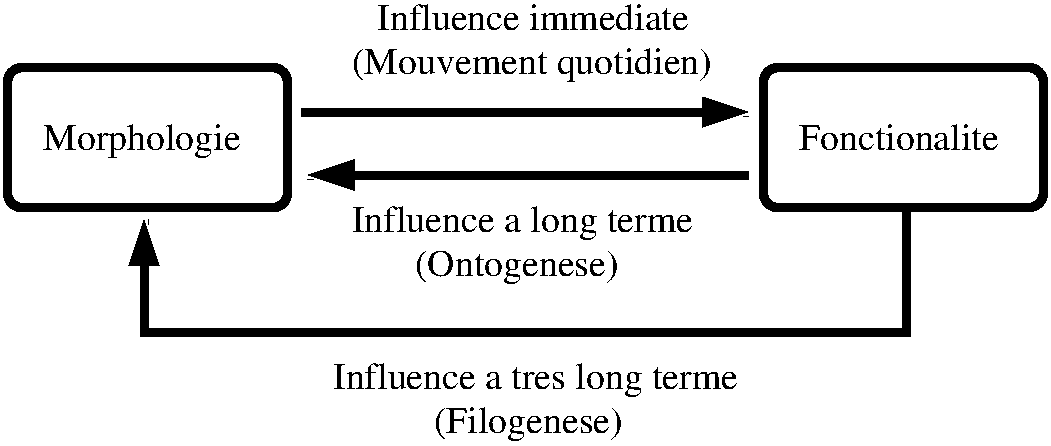 #FIG 3.2
Landscape
Center
Metric
Letter  
100.00
Single
-2
1200 2
6 3600 3150 6840 4005
2 1 0 5 0 7 100 0 -1 0.000 0 0 -1 1 0 2
	1 1 7.00 90.00 135.00
	 6795 3195 3645 3195
4 0 0 100 0 0 18 0.0000 0 255 2490 3960 3600 Influence a long terme\001
4 0 0 100 0 0 18 0.0000 0 255 1530 4410 3915 (Ontogenese)\001
-6
2 1 0 5 0 7 100 0 -1 0.000 0 0 -1 1 0 2
	1 1 7.00 90.00 135.00
	 3600 2745 6795 2745
2 4 0 5 0 7 100 0 -1 0.000 0 0 7 0 0 5
	 8900 3428 6900 3428 6900 2428 8900 2428 8900 3428
2 4 0 5 0 7 100 0 -1 0.000 0 0 7 0 0 5
	 3500 3428 1500 3428 1500 2428 3500 2428 3500 3428
2 1 0 5 0 7 100 0 -1 0.000 0 0 -1 1 0 4
	1 1 7.00 90.00 135.00
	 7920 3420 7920 4320 2475 4320 2475 3510
4 0 0 100 0 0 18 0.0000 0 195 1500 7155 3015 Fonctionalite\001
4 0 0 100 0 0 18 0.0000 0 255 1425 1755 3015 Morphologie\001
4 0 0 100 0 0 18 0.0000 0 255 2970 3825 4725 Influence a tres long terme\001
4 0 0 100 0 0 18 0.0000 0 255 1395 4545 5040 (Filogenese)\001
4 0 0 100 0 0 18 0.0000 0 195 2295 4140 2160 Influence immediate\001
4 0 0 100 0 0 18 0.0000 0 255 2670 3960 2475 (Mouvement quotidien)\001

